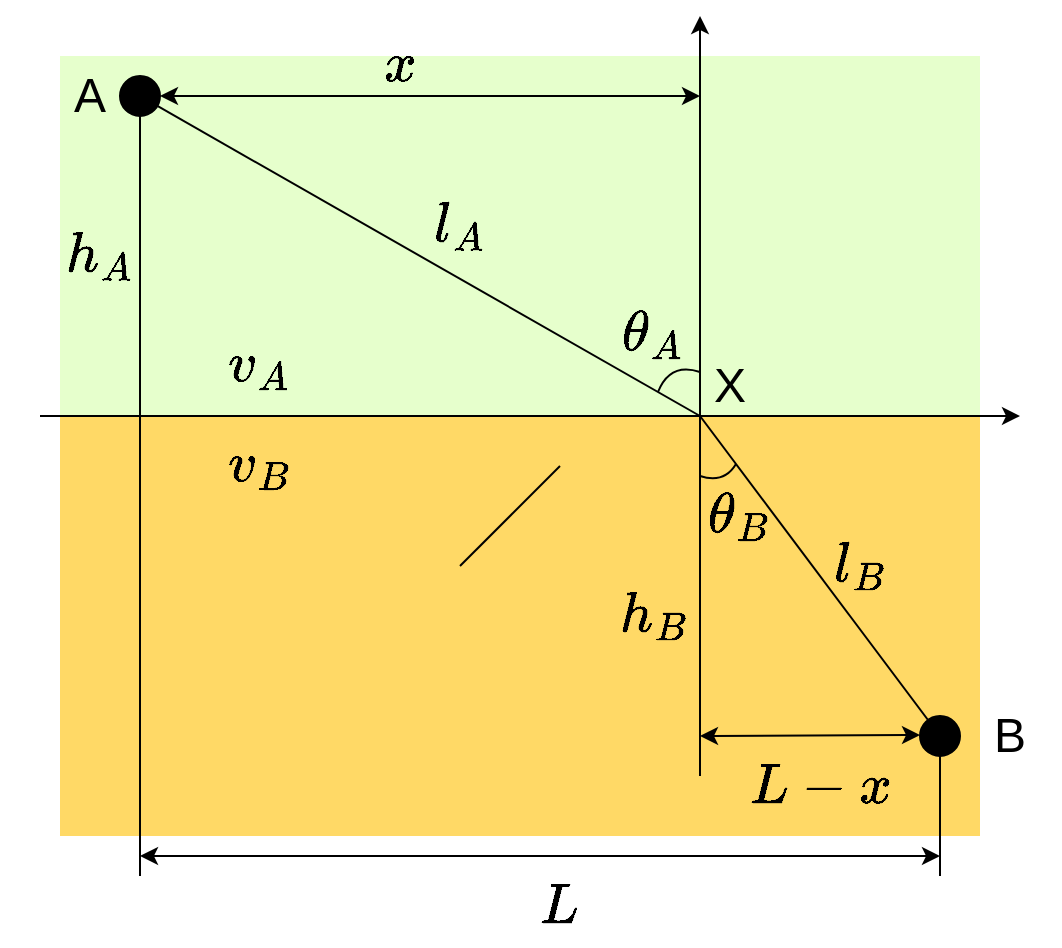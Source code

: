 <mxfile version="28.0.6">
  <diagram id="KFeciLKGr9ThCMIW_XXw" name="ページ1">
    <mxGraphModel dx="770" dy="499" grid="1" gridSize="10" guides="1" tooltips="1" connect="1" arrows="1" fold="1" page="1" pageScale="1" pageWidth="550" pageHeight="490" background="#ffffff" math="1" shadow="0">
      <root>
        <mxCell id="0" />
        <mxCell id="1" parent="0" />
        <mxCell id="p3AJGz_yWLm5lX7j32lh-40" value="" style="rounded=0;whiteSpace=wrap;html=1;strokeColor=none;" parent="1" vertex="1">
          <mxGeometry x="10" y="10" width="530" height="470" as="geometry" />
        </mxCell>
        <mxCell id="p3AJGz_yWLm5lX7j32lh-35" value="" style="rounded=0;whiteSpace=wrap;html=1;fillColor=#FFD966;strokeColor=none;" parent="1" vertex="1">
          <mxGeometry x="40" y="215" width="460" height="210" as="geometry" />
        </mxCell>
        <mxCell id="p3AJGz_yWLm5lX7j32lh-33" value="" style="rounded=0;whiteSpace=wrap;html=1;fillColor=#E6FFCC;strokeColor=none;" parent="1" vertex="1">
          <mxGeometry x="40" y="35" width="460" height="180" as="geometry" />
        </mxCell>
        <mxCell id="p3AJGz_yWLm5lX7j32lh-16" value="" style="endArrow=none;html=1;rounded=0;" parent="1" edge="1">
          <mxGeometry width="50" height="50" relative="1" as="geometry">
            <mxPoint x="480" y="445" as="sourcePoint" />
            <mxPoint x="480" y="375" as="targetPoint" />
          </mxGeometry>
        </mxCell>
        <mxCell id="p3AJGz_yWLm5lX7j32lh-1" value="" style="endArrow=classic;html=1;rounded=0;" parent="1" edge="1">
          <mxGeometry width="50" height="50" relative="1" as="geometry">
            <mxPoint x="30" y="215" as="sourcePoint" />
            <mxPoint x="520" y="215" as="targetPoint" />
          </mxGeometry>
        </mxCell>
        <mxCell id="p3AJGz_yWLm5lX7j32lh-2" value="" style="endArrow=classic;html=1;rounded=0;" parent="1" edge="1">
          <mxGeometry width="50" height="50" relative="1" as="geometry">
            <mxPoint x="360" y="395" as="sourcePoint" />
            <mxPoint x="360" y="15" as="targetPoint" />
          </mxGeometry>
        </mxCell>
        <mxCell id="p3AJGz_yWLm5lX7j32lh-3" value="" style="endArrow=none;html=1;rounded=0;" parent="1" source="p3AJGz_yWLm5lX7j32lh-5" edge="1">
          <mxGeometry width="50" height="50" relative="1" as="geometry">
            <mxPoint x="80" y="55" as="sourcePoint" />
            <mxPoint x="360" y="215" as="targetPoint" />
          </mxGeometry>
        </mxCell>
        <mxCell id="p3AJGz_yWLm5lX7j32lh-4" value="" style="endArrow=none;html=1;rounded=0;" parent="1" source="p3AJGz_yWLm5lX7j32lh-7" edge="1">
          <mxGeometry width="50" height="50" relative="1" as="geometry">
            <mxPoint x="360" y="215" as="sourcePoint" />
            <mxPoint x="480" y="375" as="targetPoint" />
          </mxGeometry>
        </mxCell>
        <mxCell id="p3AJGz_yWLm5lX7j32lh-6" value="" style="endArrow=none;html=1;rounded=0;" parent="1" target="p3AJGz_yWLm5lX7j32lh-5" edge="1">
          <mxGeometry width="50" height="50" relative="1" as="geometry">
            <mxPoint x="80" y="55" as="sourcePoint" />
            <mxPoint x="360" y="215" as="targetPoint" />
          </mxGeometry>
        </mxCell>
        <mxCell id="p3AJGz_yWLm5lX7j32lh-5" value="" style="ellipse;whiteSpace=wrap;html=1;aspect=fixed;fillColor=#000000;" parent="1" vertex="1">
          <mxGeometry x="70" y="45" width="20" height="20" as="geometry" />
        </mxCell>
        <mxCell id="p3AJGz_yWLm5lX7j32lh-8" value="" style="endArrow=none;html=1;rounded=0;" parent="1" target="p3AJGz_yWLm5lX7j32lh-7" edge="1">
          <mxGeometry width="50" height="50" relative="1" as="geometry">
            <mxPoint x="360" y="215" as="sourcePoint" />
            <mxPoint x="480" y="375" as="targetPoint" />
          </mxGeometry>
        </mxCell>
        <mxCell id="p3AJGz_yWLm5lX7j32lh-7" value="" style="ellipse;whiteSpace=wrap;html=1;aspect=fixed;fillColor=#000000;" parent="1" vertex="1">
          <mxGeometry x="470" y="365" width="20" height="20" as="geometry" />
        </mxCell>
        <mxCell id="p3AJGz_yWLm5lX7j32lh-10" value="" style="endArrow=classic;startArrow=classic;html=1;rounded=0;" parent="1" edge="1">
          <mxGeometry width="50" height="50" relative="1" as="geometry">
            <mxPoint x="90" y="55" as="sourcePoint" />
            <mxPoint x="360" y="55" as="targetPoint" />
          </mxGeometry>
        </mxCell>
        <mxCell id="p3AJGz_yWLm5lX7j32lh-11" value="" style="endArrow=classic;startArrow=classic;html=1;rounded=0;" parent="1" edge="1">
          <mxGeometry width="50" height="50" relative="1" as="geometry">
            <mxPoint x="360" y="375" as="sourcePoint" />
            <mxPoint x="470" y="374.5" as="targetPoint" />
          </mxGeometry>
        </mxCell>
        <mxCell id="p3AJGz_yWLm5lX7j32lh-12" value="A" style="text;html=1;align=center;verticalAlign=middle;whiteSpace=wrap;rounded=0;fontSize=24;" parent="1" vertex="1">
          <mxGeometry x="40" y="40" width="30" height="30" as="geometry" />
        </mxCell>
        <mxCell id="p3AJGz_yWLm5lX7j32lh-13" value="B" style="text;html=1;align=center;verticalAlign=middle;whiteSpace=wrap;rounded=0;fontSize=24;" parent="1" vertex="1">
          <mxGeometry x="500" y="360" width="30" height="30" as="geometry" />
        </mxCell>
        <mxCell id="p3AJGz_yWLm5lX7j32lh-14" value="" style="endArrow=classic;startArrow=classic;html=1;rounded=0;" parent="1" edge="1">
          <mxGeometry width="50" height="50" relative="1" as="geometry">
            <mxPoint x="80" y="435" as="sourcePoint" />
            <mxPoint x="480" y="435" as="targetPoint" />
          </mxGeometry>
        </mxCell>
        <mxCell id="p3AJGz_yWLm5lX7j32lh-15" value="" style="endArrow=none;html=1;rounded=0;entryX=0.5;entryY=1;entryDx=0;entryDy=0;" parent="1" target="p3AJGz_yWLm5lX7j32lh-5" edge="1">
          <mxGeometry width="50" height="50" relative="1" as="geometry">
            <mxPoint x="80" y="445" as="sourcePoint" />
            <mxPoint x="380" y="195" as="targetPoint" />
          </mxGeometry>
        </mxCell>
        <mxCell id="p3AJGz_yWLm5lX7j32lh-17" value="`L`" style="text;html=1;align=center;verticalAlign=middle;whiteSpace=wrap;rounded=0;fontSize=24;" parent="1" vertex="1">
          <mxGeometry x="260" y="445" width="60" height="30" as="geometry" />
        </mxCell>
        <mxCell id="p3AJGz_yWLm5lX7j32lh-18" value="`x`" style="text;html=1;align=center;verticalAlign=middle;whiteSpace=wrap;rounded=0;fontSize=24;" parent="1" vertex="1">
          <mxGeometry x="180" y="25" width="60" height="30" as="geometry" />
        </mxCell>
        <mxCell id="p3AJGz_yWLm5lX7j32lh-20" value="`L-x`" style="text;html=1;align=center;verticalAlign=middle;whiteSpace=wrap;rounded=0;fontSize=24;" parent="1" vertex="1">
          <mxGeometry x="390" y="385" width="60" height="30" as="geometry" />
        </mxCell>
        <mxCell id="p3AJGz_yWLm5lX7j32lh-21" value="`l_B`" style="text;html=1;align=center;verticalAlign=middle;whiteSpace=wrap;rounded=0;fontSize=24;" parent="1" vertex="1">
          <mxGeometry x="410" y="275" width="60" height="30" as="geometry" />
        </mxCell>
        <mxCell id="p3AJGz_yWLm5lX7j32lh-23" value="`l_A`" style="text;html=1;align=center;verticalAlign=middle;whiteSpace=wrap;rounded=0;fontSize=24;" parent="1" vertex="1">
          <mxGeometry x="210" y="105" width="60" height="30" as="geometry" />
        </mxCell>
        <mxCell id="p3AJGz_yWLm5lX7j32lh-27" value="`\theta_A`" style="text;html=1;align=center;verticalAlign=middle;whiteSpace=wrap;rounded=0;fontSize=24;" parent="1" vertex="1">
          <mxGeometry x="307" y="159" width="60" height="30" as="geometry" />
        </mxCell>
        <mxCell id="p3AJGz_yWLm5lX7j32lh-28" value="" style="endArrow=none;html=1;rounded=0;curved=1;" parent="1" edge="1">
          <mxGeometry width="50" height="50" relative="1" as="geometry">
            <mxPoint x="339" y="203" as="sourcePoint" />
            <mxPoint x="360" y="193" as="targetPoint" />
            <Array as="points">
              <mxPoint x="345" y="188" />
            </Array>
          </mxGeometry>
        </mxCell>
        <mxCell id="p3AJGz_yWLm5lX7j32lh-30" value="" style="endArrow=none;html=1;rounded=0;curved=1;" parent="1" edge="1">
          <mxGeometry width="50" height="50" relative="1" as="geometry">
            <mxPoint x="360" y="245" as="sourcePoint" />
            <mxPoint x="378" y="239" as="targetPoint" />
            <Array as="points">
              <mxPoint x="372" y="249" />
            </Array>
          </mxGeometry>
        </mxCell>
        <mxCell id="p3AJGz_yWLm5lX7j32lh-31" value="`\theta_B`" style="text;html=1;align=center;verticalAlign=middle;whiteSpace=wrap;rounded=0;fontSize=24;" parent="1" vertex="1">
          <mxGeometry x="350" y="250" width="60" height="30" as="geometry" />
        </mxCell>
        <mxCell id="p3AJGz_yWLm5lX7j32lh-32" value="X" style="text;html=1;align=center;verticalAlign=middle;whiteSpace=wrap;rounded=0;fontSize=24;" parent="1" vertex="1">
          <mxGeometry x="360" y="185" width="30" height="30" as="geometry" />
        </mxCell>
        <mxCell id="p3AJGz_yWLm5lX7j32lh-36" value="`v_A`" style="text;html=1;align=center;verticalAlign=middle;whiteSpace=wrap;rounded=0;fontSize=24;" parent="1" vertex="1">
          <mxGeometry x="110" y="175" width="60" height="30" as="geometry" />
        </mxCell>
        <mxCell id="p3AJGz_yWLm5lX7j32lh-38" value="`v_B`" style="text;html=1;align=center;verticalAlign=middle;whiteSpace=wrap;rounded=0;fontSize=24;" parent="1" vertex="1">
          <mxGeometry x="110" y="225" width="60" height="30" as="geometry" />
        </mxCell>
        <mxCell id="uKaunK4EG1Mv8pfH5q-x-1" value="`h_A`" style="text;html=1;align=center;verticalAlign=middle;whiteSpace=wrap;rounded=0;fontSize=24;" vertex="1" parent="1">
          <mxGeometry x="30" y="120" width="60" height="30" as="geometry" />
        </mxCell>
        <mxCell id="uKaunK4EG1Mv8pfH5q-x-2" value="`h_B`" style="text;html=1;align=center;verticalAlign=middle;whiteSpace=wrap;rounded=0;fontSize=24;" vertex="1" parent="1">
          <mxGeometry x="307" y="300" width="60" height="30" as="geometry" />
        </mxCell>
        <mxCell id="uKaunK4EG1Mv8pfH5q-x-4" value="" style="endArrow=none;html=1;rounded=0;" edge="1" parent="1">
          <mxGeometry width="50" height="50" relative="1" as="geometry">
            <mxPoint x="240" y="290" as="sourcePoint" />
            <mxPoint x="290" y="240" as="targetPoint" />
          </mxGeometry>
        </mxCell>
      </root>
    </mxGraphModel>
  </diagram>
</mxfile>
